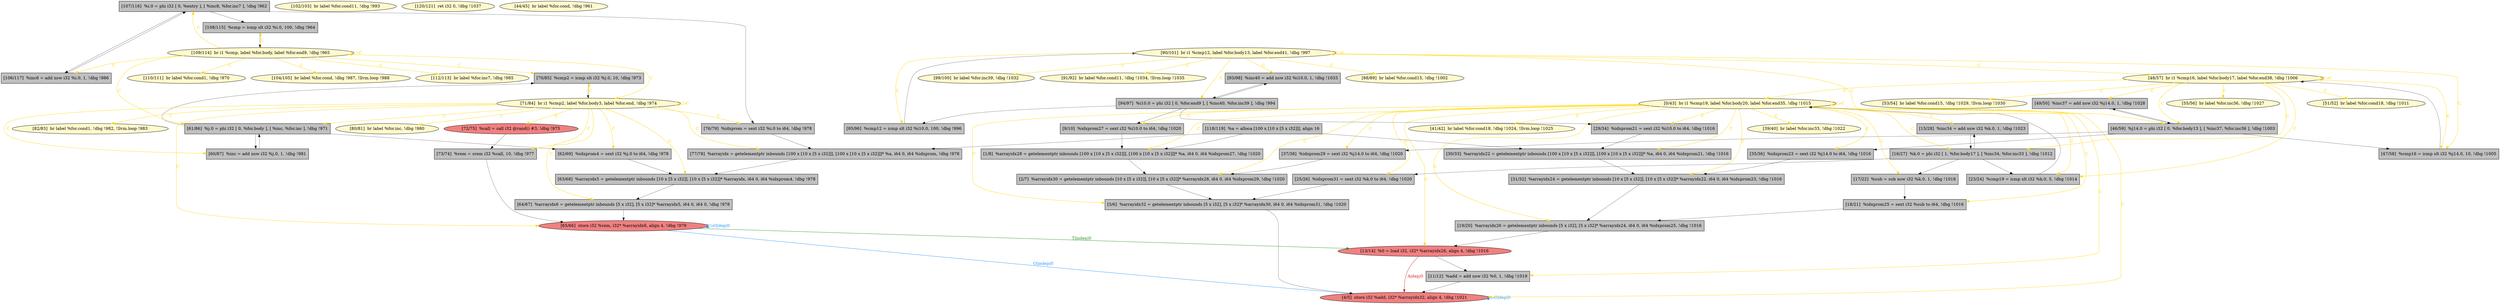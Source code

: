 
digraph G {


node135 [fillcolor=grey,label="[107/116]  %i.0 = phi i32 [ 0, %entry ], [ %inc8, %for.inc7 ], !dbg !962",shape=rectangle,style=filled ]
node133 [fillcolor=grey,label="[63/68]  %arrayidx5 = getelementptr inbounds [10 x [5 x i32]], [10 x [5 x i32]]* %arrayidx, i64 0, i64 %idxprom4, !dbg !978",shape=rectangle,style=filled ]
node131 [fillcolor=lemonchiffon,label="[82/83]  br label %for.cond1, !dbg !982, !llvm.loop !983",shape=ellipse,style=filled ]
node130 [fillcolor=grey,label="[70/85]  %cmp2 = icmp slt i32 %j.0, 10, !dbg !973",shape=rectangle,style=filled ]
node129 [fillcolor=grey,label="[61/86]  %j.0 = phi i32 [ 0, %for.body ], [ %inc, %for.inc ], !dbg !971",shape=rectangle,style=filled ]
node128 [fillcolor=lemonchiffon,label="[51/52]  br label %for.cond18, !dbg !1011",shape=ellipse,style=filled ]
node125 [fillcolor=grey,label="[73/74]  %rem = srem i32 %call, 10, !dbg !977",shape=rectangle,style=filled ]
node124 [fillcolor=grey,label="[76/79]  %idxprom = sext i32 %i.0 to i64, !dbg !978",shape=rectangle,style=filled ]
node121 [fillcolor=grey,label="[15/28]  %inc34 = add nsw i32 %k.0, 1, !dbg !1023",shape=rectangle,style=filled ]
node119 [fillcolor=grey,label="[95/96]  %cmp12 = icmp slt i32 %i10.0, 100, !dbg !996",shape=rectangle,style=filled ]
node118 [fillcolor=lemonchiffon,label="[71/84]  br i1 %cmp2, label %for.body3, label %for.end, !dbg !974",shape=ellipse,style=filled ]
node120 [fillcolor=lightcoral,label="[72/75]  %call = call i32 @rand() #3, !dbg !975",shape=ellipse,style=filled ]
node117 [fillcolor=grey,label="[49/50]  %inc37 = add nsw i32 %j14.0, 1, !dbg !1028",shape=rectangle,style=filled ]
node115 [fillcolor=lemonchiffon,label="[53/54]  br label %for.cond15, !dbg !1029, !llvm.loop !1030",shape=ellipse,style=filled ]
node113 [fillcolor=grey,label="[93/98]  %inc40 = add nsw i32 %i10.0, 1, !dbg !1033",shape=rectangle,style=filled ]
node112 [fillcolor=grey,label="[25/26]  %idxprom31 = sext i32 %k.0 to i64, !dbg !1020",shape=rectangle,style=filled ]
node85 [fillcolor=lemonchiffon,label="[90/101]  br i1 %cmp12, label %for.body13, label %for.end41, !dbg !997",shape=ellipse,style=filled ]
node123 [fillcolor=grey,label="[64/67]  %arrayidx6 = getelementptr inbounds [5 x i32], [5 x i32]* %arrayidx5, i64 0, i64 0, !dbg !978",shape=rectangle,style=filled ]
node90 [fillcolor=grey,label="[47/58]  %cmp16 = icmp slt i32 %j14.0, 10, !dbg !1005",shape=rectangle,style=filled ]
node86 [fillcolor=lightcoral,label="[4/5]  store i32 %add, i32* %arrayidx32, align 4, !dbg !1021",shape=ellipse,style=filled ]
node136 [fillcolor=lemonchiffon,label="[48/57]  br i1 %cmp16, label %for.body17, label %for.end38, !dbg !1006",shape=ellipse,style=filled ]
node84 [fillcolor=lightcoral,label="[65/66]  store i32 %rem, i32* %arrayidx6, align 4, !dbg !979",shape=ellipse,style=filled ]
node116 [fillcolor=lemonchiffon,label="[41/42]  br label %for.cond18, !dbg !1024, !llvm.loop !1025",shape=ellipse,style=filled ]
node81 [fillcolor=grey,label="[3/6]  %arrayidx32 = getelementptr inbounds [5 x i32], [5 x i32]* %arrayidx30, i64 0, i64 %idxprom31, !dbg !1020",shape=rectangle,style=filled ]
node82 [fillcolor=lemonchiffon,label="[88/89]  br label %for.cond15, !dbg !1002",shape=ellipse,style=filled ]
node94 [fillcolor=lemonchiffon,label="[80/81]  br label %for.inc, !dbg !980",shape=ellipse,style=filled ]
node76 [fillcolor=lemonchiffon,label="[0/43]  br i1 %cmp19, label %for.body20, label %for.end35, !dbg !1015",shape=ellipse,style=filled ]
node83 [fillcolor=grey,label="[23/24]  %cmp19 = icmp slt i32 %k.0, 5, !dbg !1014",shape=rectangle,style=filled ]
node78 [fillcolor=grey,label="[16/27]  %k.0 = phi i32 [ 1, %for.body17 ], [ %inc34, %for.inc33 ], !dbg !1012",shape=rectangle,style=filled ]
node109 [fillcolor=grey,label="[62/69]  %idxprom4 = sext i32 %j.0 to i64, !dbg !978",shape=rectangle,style=filled ]
node79 [fillcolor=grey,label="[46/59]  %j14.0 = phi i32 [ 0, %for.body13 ], [ %inc37, %for.inc36 ], !dbg !1003",shape=rectangle,style=filled ]
node80 [fillcolor=grey,label="[60/87]  %inc = add nsw i32 %j.0, 1, !dbg !981",shape=rectangle,style=filled ]
node110 [fillcolor=grey,label="[118/119]  %a = alloca [100 x [10 x [5 x i32]]], align 16",shape=rectangle,style=filled ]
node134 [fillcolor=lemonchiffon,label="[110/111]  br label %for.cond1, !dbg !970",shape=ellipse,style=filled ]
node122 [fillcolor=grey,label="[18/21]  %idxprom25 = sext i32 %sub to i64, !dbg !1016",shape=rectangle,style=filled ]
node89 [fillcolor=lemonchiffon,label="[102/103]  br label %for.cond11, !dbg !993",shape=ellipse,style=filled ]
node87 [fillcolor=grey,label="[29/34]  %idxprom21 = sext i32 %i10.0 to i64, !dbg !1016",shape=rectangle,style=filled ]
node105 [fillcolor=grey,label="[31/32]  %arrayidx24 = getelementptr inbounds [10 x [5 x i32]], [10 x [5 x i32]]* %arrayidx22, i64 0, i64 %idxprom23, !dbg !1016",shape=rectangle,style=filled ]
node126 [fillcolor=grey,label="[37/38]  %idxprom29 = sext i32 %j14.0 to i64, !dbg !1020",shape=rectangle,style=filled ]
node92 [fillcolor=lemonchiffon,label="[104/105]  br label %for.cond, !dbg !987, !llvm.loop !988",shape=ellipse,style=filled ]
node132 [fillcolor=lightcoral,label="[13/14]  %0 = load i32, i32* %arrayidx26, align 4, !dbg !1016",shape=ellipse,style=filled ]
node104 [fillcolor=grey,label="[17/22]  %sub = sub nsw i32 %k.0, 1, !dbg !1018",shape=rectangle,style=filled ]
node114 [fillcolor=lemonchiffon,label="[120/121]  ret i32 0, !dbg !1037",shape=ellipse,style=filled ]
node88 [fillcolor=grey,label="[94/97]  %i10.0 = phi i32 [ 0, %for.end9 ], [ %inc40, %for.inc39 ], !dbg !994",shape=rectangle,style=filled ]
node93 [fillcolor=grey,label="[106/117]  %inc8 = add nsw i32 %i.0, 1, !dbg !986",shape=rectangle,style=filled ]
node95 [fillcolor=lemonchiffon,label="[112/113]  br label %for.inc7, !dbg !985",shape=ellipse,style=filled ]
node77 [fillcolor=lemonchiffon,label="[44/45]  br label %for.cond, !dbg !961",shape=ellipse,style=filled ]
node98 [fillcolor=lemonchiffon,label="[99/100]  br label %for.inc39, !dbg !1032",shape=ellipse,style=filled ]
node101 [fillcolor=grey,label="[35/36]  %idxprom23 = sext i32 %j14.0 to i64, !dbg !1016",shape=rectangle,style=filled ]
node127 [fillcolor=grey,label="[108/115]  %cmp = icmp slt i32 %i.0, 100, !dbg !964",shape=rectangle,style=filled ]
node96 [fillcolor=grey,label="[77/78]  %arrayidx = getelementptr inbounds [100 x [10 x [5 x i32]]], [100 x [10 x [5 x i32]]]* %a, i64 0, i64 %idxprom, !dbg !978",shape=rectangle,style=filled ]
node100 [fillcolor=grey,label="[30/33]  %arrayidx22 = getelementptr inbounds [100 x [10 x [5 x i32]]], [100 x [10 x [5 x i32]]]* %a, i64 0, i64 %idxprom21, !dbg !1016",shape=rectangle,style=filled ]
node103 [fillcolor=lemonchiffon,label="[39/40]  br label %for.inc33, !dbg !1022",shape=ellipse,style=filled ]
node102 [fillcolor=lemonchiffon,label="[55/56]  br label %for.inc36, !dbg !1027",shape=ellipse,style=filled ]
node106 [fillcolor=lemonchiffon,label="[91/92]  br label %for.cond11, !dbg !1034, !llvm.loop !1035",shape=ellipse,style=filled ]
node91 [fillcolor=grey,label="[11/12]  %add = add nsw i32 %0, 1, !dbg !1019",shape=rectangle,style=filled ]
node97 [fillcolor=grey,label="[9/10]  %idxprom27 = sext i32 %i10.0 to i64, !dbg !1020",shape=rectangle,style=filled ]
node107 [fillcolor=grey,label="[1/8]  %arrayidx28 = getelementptr inbounds [100 x [10 x [5 x i32]]], [100 x [10 x [5 x i32]]]* %a, i64 0, i64 %idxprom27, !dbg !1020",shape=rectangle,style=filled ]
node108 [fillcolor=grey,label="[19/20]  %arrayidx26 = getelementptr inbounds [5 x i32], [5 x i32]* %arrayidx24, i64 0, i64 %idxprom25, !dbg !1016",shape=rectangle,style=filled ]
node99 [fillcolor=lemonchiffon,label="[109/114]  br i1 %cmp, label %for.body, label %for.end9, !dbg !965",shape=ellipse,style=filled ]
node111 [fillcolor=grey,label="[2/7]  %arrayidx30 = getelementptr inbounds [10 x [5 x i32]], [10 x [5 x i32]]* %arrayidx28, i64 0, i64 %idxprom29, !dbg !1020",shape=rectangle,style=filled ]

node85->node136 [style=solid,color=gold,label="C",penwidth=1.0,fontcolor=gold ]
node85->node90 [style=solid,color=gold,label="C",penwidth=1.0,fontcolor=gold ]
node99->node93 [style=solid,color=gold,label="C",penwidth=1.0,fontcolor=gold ]
node76->node126 [style=solid,color=gold,label="C",penwidth=1.0,fontcolor=gold ]
node118->node120 [style=solid,color=gold,label="C",penwidth=1.0,fontcolor=gold ]
node100->node105 [style=solid,color=black,label="",penwidth=0.5,fontcolor=black ]
node113->node88 [style=solid,color=black,label="",penwidth=0.5,fontcolor=black ]
node76->node105 [style=solid,color=gold,label="C",penwidth=1.0,fontcolor=gold ]
node118->node130 [style=solid,color=gold,label="C",penwidth=1.0,fontcolor=gold ]
node79->node90 [style=solid,color=black,label="",penwidth=0.5,fontcolor=black ]
node120->node125 [style=solid,color=black,label="",penwidth=0.5,fontcolor=black ]
node76->node111 [style=solid,color=gold,label="C",penwidth=1.0,fontcolor=gold ]
node118->node133 [style=solid,color=gold,label="C",penwidth=1.0,fontcolor=gold ]
node118->node124 [style=solid,color=gold,label="C",penwidth=1.0,fontcolor=gold ]
node132->node86 [style=solid,color=firebrick3,label="A|dep|0",penwidth=1.0,fontcolor=firebrick3 ]
node76->node101 [style=solid,color=gold,label="C",penwidth=1.0,fontcolor=gold ]
node118->node118 [style=solid,color=gold,label="C",penwidth=1.0,fontcolor=gold ]
node86->node86 [style=solid,color=dodgerblue,label="O|dep|0",penwidth=1.0,fontcolor=dodgerblue ]
node85->node106 [style=solid,color=gold,label="C",penwidth=1.0,fontcolor=gold ]
node97->node107 [style=solid,color=black,label="",penwidth=0.5,fontcolor=black ]
node122->node108 [style=solid,color=black,label="",penwidth=0.5,fontcolor=black ]
node135->node124 [style=solid,color=black,label="",penwidth=0.5,fontcolor=black ]
node85->node119 [style=solid,color=gold,label="C",penwidth=1.0,fontcolor=gold ]
node133->node123 [style=solid,color=black,label="",penwidth=0.5,fontcolor=black ]
node130->node118 [style=solid,color=black,label="",penwidth=0.5,fontcolor=black ]
node121->node78 [style=solid,color=black,label="",penwidth=0.5,fontcolor=black ]
node129->node130 [style=solid,color=black,label="",penwidth=0.5,fontcolor=black ]
node91->node86 [style=solid,color=black,label="",penwidth=0.5,fontcolor=black ]
node119->node85 [style=solid,color=black,label="",penwidth=0.5,fontcolor=black ]
node99->node127 [style=solid,color=gold,label="C",penwidth=1.0,fontcolor=gold ]
node93->node135 [style=solid,color=black,label="",penwidth=0.5,fontcolor=black ]
node107->node111 [style=solid,color=black,label="",penwidth=0.5,fontcolor=black ]
node129->node109 [style=solid,color=black,label="",penwidth=0.5,fontcolor=black ]
node118->node131 [style=solid,color=gold,label="C",penwidth=1.0,fontcolor=gold ]
node136->node115 [style=solid,color=gold,label="C",penwidth=1.0,fontcolor=gold ]
node118->node129 [style=solid,color=gold,label="C",penwidth=1.0,fontcolor=gold ]
node80->node129 [style=solid,color=black,label="",penwidth=0.5,fontcolor=black ]
node126->node111 [style=solid,color=black,label="",penwidth=0.5,fontcolor=black ]
node76->node121 [style=solid,color=gold,label="C",penwidth=1.0,fontcolor=gold ]
node118->node80 [style=solid,color=gold,label="C",penwidth=1.0,fontcolor=gold ]
node85->node85 [style=solid,color=gold,label="C",penwidth=1.0,fontcolor=gold ]
node118->node96 [style=solid,color=gold,label="C",penwidth=1.0,fontcolor=gold ]
node85->node113 [style=solid,color=gold,label="C",penwidth=1.0,fontcolor=gold ]
node136->node90 [style=solid,color=gold,label="C",penwidth=1.0,fontcolor=gold ]
node118->node125 [style=solid,color=gold,label="C",penwidth=1.0,fontcolor=gold ]
node127->node99 [style=solid,color=black,label="",penwidth=0.5,fontcolor=black ]
node99->node95 [style=solid,color=gold,label="C",penwidth=1.0,fontcolor=gold ]
node76->node83 [style=solid,color=gold,label="C",penwidth=1.0,fontcolor=gold ]
node76->node86 [style=solid,color=gold,label="C",penwidth=1.0,fontcolor=gold ]
node136->node117 [style=solid,color=gold,label="C",penwidth=1.0,fontcolor=gold ]
node83->node76 [style=solid,color=black,label="",penwidth=0.5,fontcolor=black ]
node76->node91 [style=solid,color=gold,label="C",penwidth=1.0,fontcolor=gold ]
node136->node102 [style=solid,color=gold,label="C",penwidth=1.0,fontcolor=gold ]
node88->node119 [style=solid,color=black,label="",penwidth=0.5,fontcolor=black ]
node76->node81 [style=solid,color=gold,label="C",penwidth=1.0,fontcolor=gold ]
node76->node103 [style=solid,color=gold,label="C",penwidth=1.0,fontcolor=gold ]
node79->node126 [style=solid,color=black,label="",penwidth=0.5,fontcolor=black ]
node84->node132 [style=solid,color=forestgreen,label="T|indep|0",penwidth=1.0,fontcolor=forestgreen ]
node99->node130 [style=solid,color=gold,label="C",penwidth=1.0,fontcolor=gold ]
node101->node105 [style=solid,color=black,label="",penwidth=0.5,fontcolor=black ]
node76->node132 [style=solid,color=gold,label="C",penwidth=1.0,fontcolor=gold ]
node125->node84 [style=solid,color=black,label="",penwidth=0.5,fontcolor=black ]
node136->node128 [style=solid,color=gold,label="C",penwidth=1.0,fontcolor=gold ]
node99->node99 [style=solid,color=gold,label="C",penwidth=1.0,fontcolor=gold ]
node76->node97 [style=solid,color=gold,label="C",penwidth=1.0,fontcolor=gold ]
node79->node101 [style=solid,color=black,label="",penwidth=0.5,fontcolor=black ]
node124->node96 [style=solid,color=black,label="",penwidth=0.5,fontcolor=black ]
node76->node122 [style=solid,color=gold,label="C",penwidth=1.0,fontcolor=gold ]
node136->node76 [style=solid,color=gold,label="C",penwidth=1.0,fontcolor=gold ]
node76->node100 [style=solid,color=gold,label="C",penwidth=1.0,fontcolor=gold ]
node135->node127 [style=solid,color=black,label="",penwidth=0.5,fontcolor=black ]
node76->node108 [style=solid,color=gold,label="C",penwidth=1.0,fontcolor=gold ]
node118->node94 [style=solid,color=gold,label="C",penwidth=1.0,fontcolor=gold ]
node117->node79 [style=solid,color=black,label="",penwidth=0.5,fontcolor=black ]
node136->node78 [style=solid,color=gold,label="C",penwidth=1.0,fontcolor=gold ]
node87->node100 [style=solid,color=black,label="",penwidth=0.5,fontcolor=black ]
node132->node91 [style=solid,color=black,label="",penwidth=0.5,fontcolor=black ]
node99->node135 [style=solid,color=gold,label="C",penwidth=1.0,fontcolor=gold ]
node99->node134 [style=solid,color=gold,label="C",penwidth=1.0,fontcolor=gold ]
node136->node83 [style=solid,color=gold,label="C",penwidth=1.0,fontcolor=gold ]
node76->node107 [style=solid,color=gold,label="C",penwidth=1.0,fontcolor=gold ]
node76->node104 [style=solid,color=gold,label="C",penwidth=1.0,fontcolor=gold ]
node79->node117 [style=solid,color=black,label="",penwidth=0.5,fontcolor=black ]
node105->node108 [style=solid,color=black,label="",penwidth=0.5,fontcolor=black ]
node136->node79 [style=solid,color=gold,label="C",penwidth=1.0,fontcolor=gold ]
node111->node81 [style=solid,color=black,label="",penwidth=0.5,fontcolor=black ]
node96->node133 [style=solid,color=black,label="",penwidth=0.5,fontcolor=black ]
node76->node87 [style=solid,color=gold,label="C",penwidth=1.0,fontcolor=gold ]
node85->node82 [style=solid,color=gold,label="C",penwidth=1.0,fontcolor=gold ]
node78->node121 [style=solid,color=black,label="",penwidth=0.5,fontcolor=black ]
node109->node133 [style=solid,color=black,label="",penwidth=0.5,fontcolor=black ]
node118->node109 [style=solid,color=gold,label="C",penwidth=1.0,fontcolor=gold ]
node85->node88 [style=solid,color=gold,label="C",penwidth=1.0,fontcolor=gold ]
node99->node129 [style=solid,color=gold,label="C",penwidth=1.0,fontcolor=gold ]
node88->node87 [style=solid,color=black,label="",penwidth=0.5,fontcolor=black ]
node112->node81 [style=solid,color=black,label="",penwidth=0.5,fontcolor=black ]
node118->node123 [style=solid,color=gold,label="C",penwidth=1.0,fontcolor=gold ]
node123->node84 [style=solid,color=black,label="",penwidth=0.5,fontcolor=black ]
node81->node86 [style=solid,color=black,label="",penwidth=0.5,fontcolor=black ]
node85->node79 [style=solid,color=gold,label="C",penwidth=1.0,fontcolor=gold ]
node76->node112 [style=solid,color=gold,label="C",penwidth=1.0,fontcolor=gold ]
node88->node113 [style=solid,color=black,label="",penwidth=0.5,fontcolor=black ]
node84->node86 [style=solid,color=dodgerblue,label="O|indep|0",penwidth=1.0,fontcolor=dodgerblue ]
node78->node83 [style=solid,color=black,label="",penwidth=0.5,fontcolor=black ]
node110->node100 [style=solid,color=black,label="",penwidth=0.5,fontcolor=black ]
node110->node107 [style=solid,color=black,label="",penwidth=0.5,fontcolor=black ]
node129->node80 [style=solid,color=black,label="",penwidth=0.5,fontcolor=black ]
node90->node136 [style=solid,color=black,label="",penwidth=0.5,fontcolor=black ]
node118->node84 [style=solid,color=gold,label="C",penwidth=1.0,fontcolor=gold ]
node76->node76 [style=solid,color=gold,label="C",penwidth=1.0,fontcolor=gold ]
node99->node92 [style=solid,color=gold,label="C",penwidth=1.0,fontcolor=gold ]
node136->node136 [style=solid,color=gold,label="C",penwidth=1.0,fontcolor=gold ]
node104->node122 [style=solid,color=black,label="",penwidth=0.5,fontcolor=black ]
node110->node96 [style=solid,color=black,label="",penwidth=0.5,fontcolor=black ]
node108->node132 [style=solid,color=black,label="",penwidth=0.5,fontcolor=black ]
node135->node93 [style=solid,color=black,label="",penwidth=0.5,fontcolor=black ]
node76->node78 [style=solid,color=gold,label="C",penwidth=1.0,fontcolor=gold ]
node78->node112 [style=solid,color=black,label="",penwidth=0.5,fontcolor=black ]
node85->node98 [style=solid,color=gold,label="C",penwidth=1.0,fontcolor=gold ]
node76->node116 [style=solid,color=gold,label="C",penwidth=1.0,fontcolor=gold ]
node78->node104 [style=solid,color=black,label="",penwidth=0.5,fontcolor=black ]
node99->node118 [style=solid,color=gold,label="C",penwidth=1.0,fontcolor=gold ]
node84->node84 [style=solid,color=dodgerblue,label="O|dep|0",penwidth=1.0,fontcolor=dodgerblue ]
node88->node97 [style=solid,color=black,label="",penwidth=0.5,fontcolor=black ]


}
